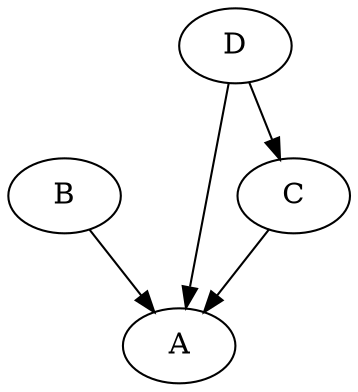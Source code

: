 digraph G {
   B -> A [level="Observer"];
   C -> A [level="Observer"];
   D -> A [level="Master"];
   D -> C [level="Observer"];
   /*F -> A [level="Observer"];
   G -> D [level="Observer"];
   H -> C [level="Observer"];
   G -> E [level="Observer"];
   K -> J [level="Observer"];
   Q -> R [level="Master"];*/
}